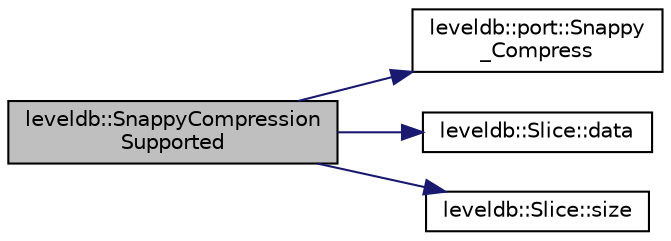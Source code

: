 digraph "leveldb::SnappyCompressionSupported"
{
  edge [fontname="Helvetica",fontsize="10",labelfontname="Helvetica",labelfontsize="10"];
  node [fontname="Helvetica",fontsize="10",shape=record];
  rankdir="LR";
  Node1 [label="leveldb::SnappyCompression\lSupported",height=0.2,width=0.4,color="black", fillcolor="grey75", style="filled" fontcolor="black"];
  Node1 -> Node2 [color="midnightblue",fontsize="10",style="solid"];
  Node2 [label="leveldb::port::Snappy\l_Compress",height=0.2,width=0.4,color="black", fillcolor="white", style="filled",URL="$namespaceleveldb_1_1port.html#ae6e60ac8eb298c7eef3bb70ded8c809f"];
  Node1 -> Node3 [color="midnightblue",fontsize="10",style="solid"];
  Node3 [label="leveldb::Slice::data",height=0.2,width=0.4,color="black", fillcolor="white", style="filled",URL="$classleveldb_1_1_slice.html#aa64861043d9deee6889461bf0593cf73"];
  Node1 -> Node4 [color="midnightblue",fontsize="10",style="solid"];
  Node4 [label="leveldb::Slice::size",height=0.2,width=0.4,color="black", fillcolor="white", style="filled",URL="$classleveldb_1_1_slice.html#a947d3173f04f8a30553e89046daf91d5"];
}
